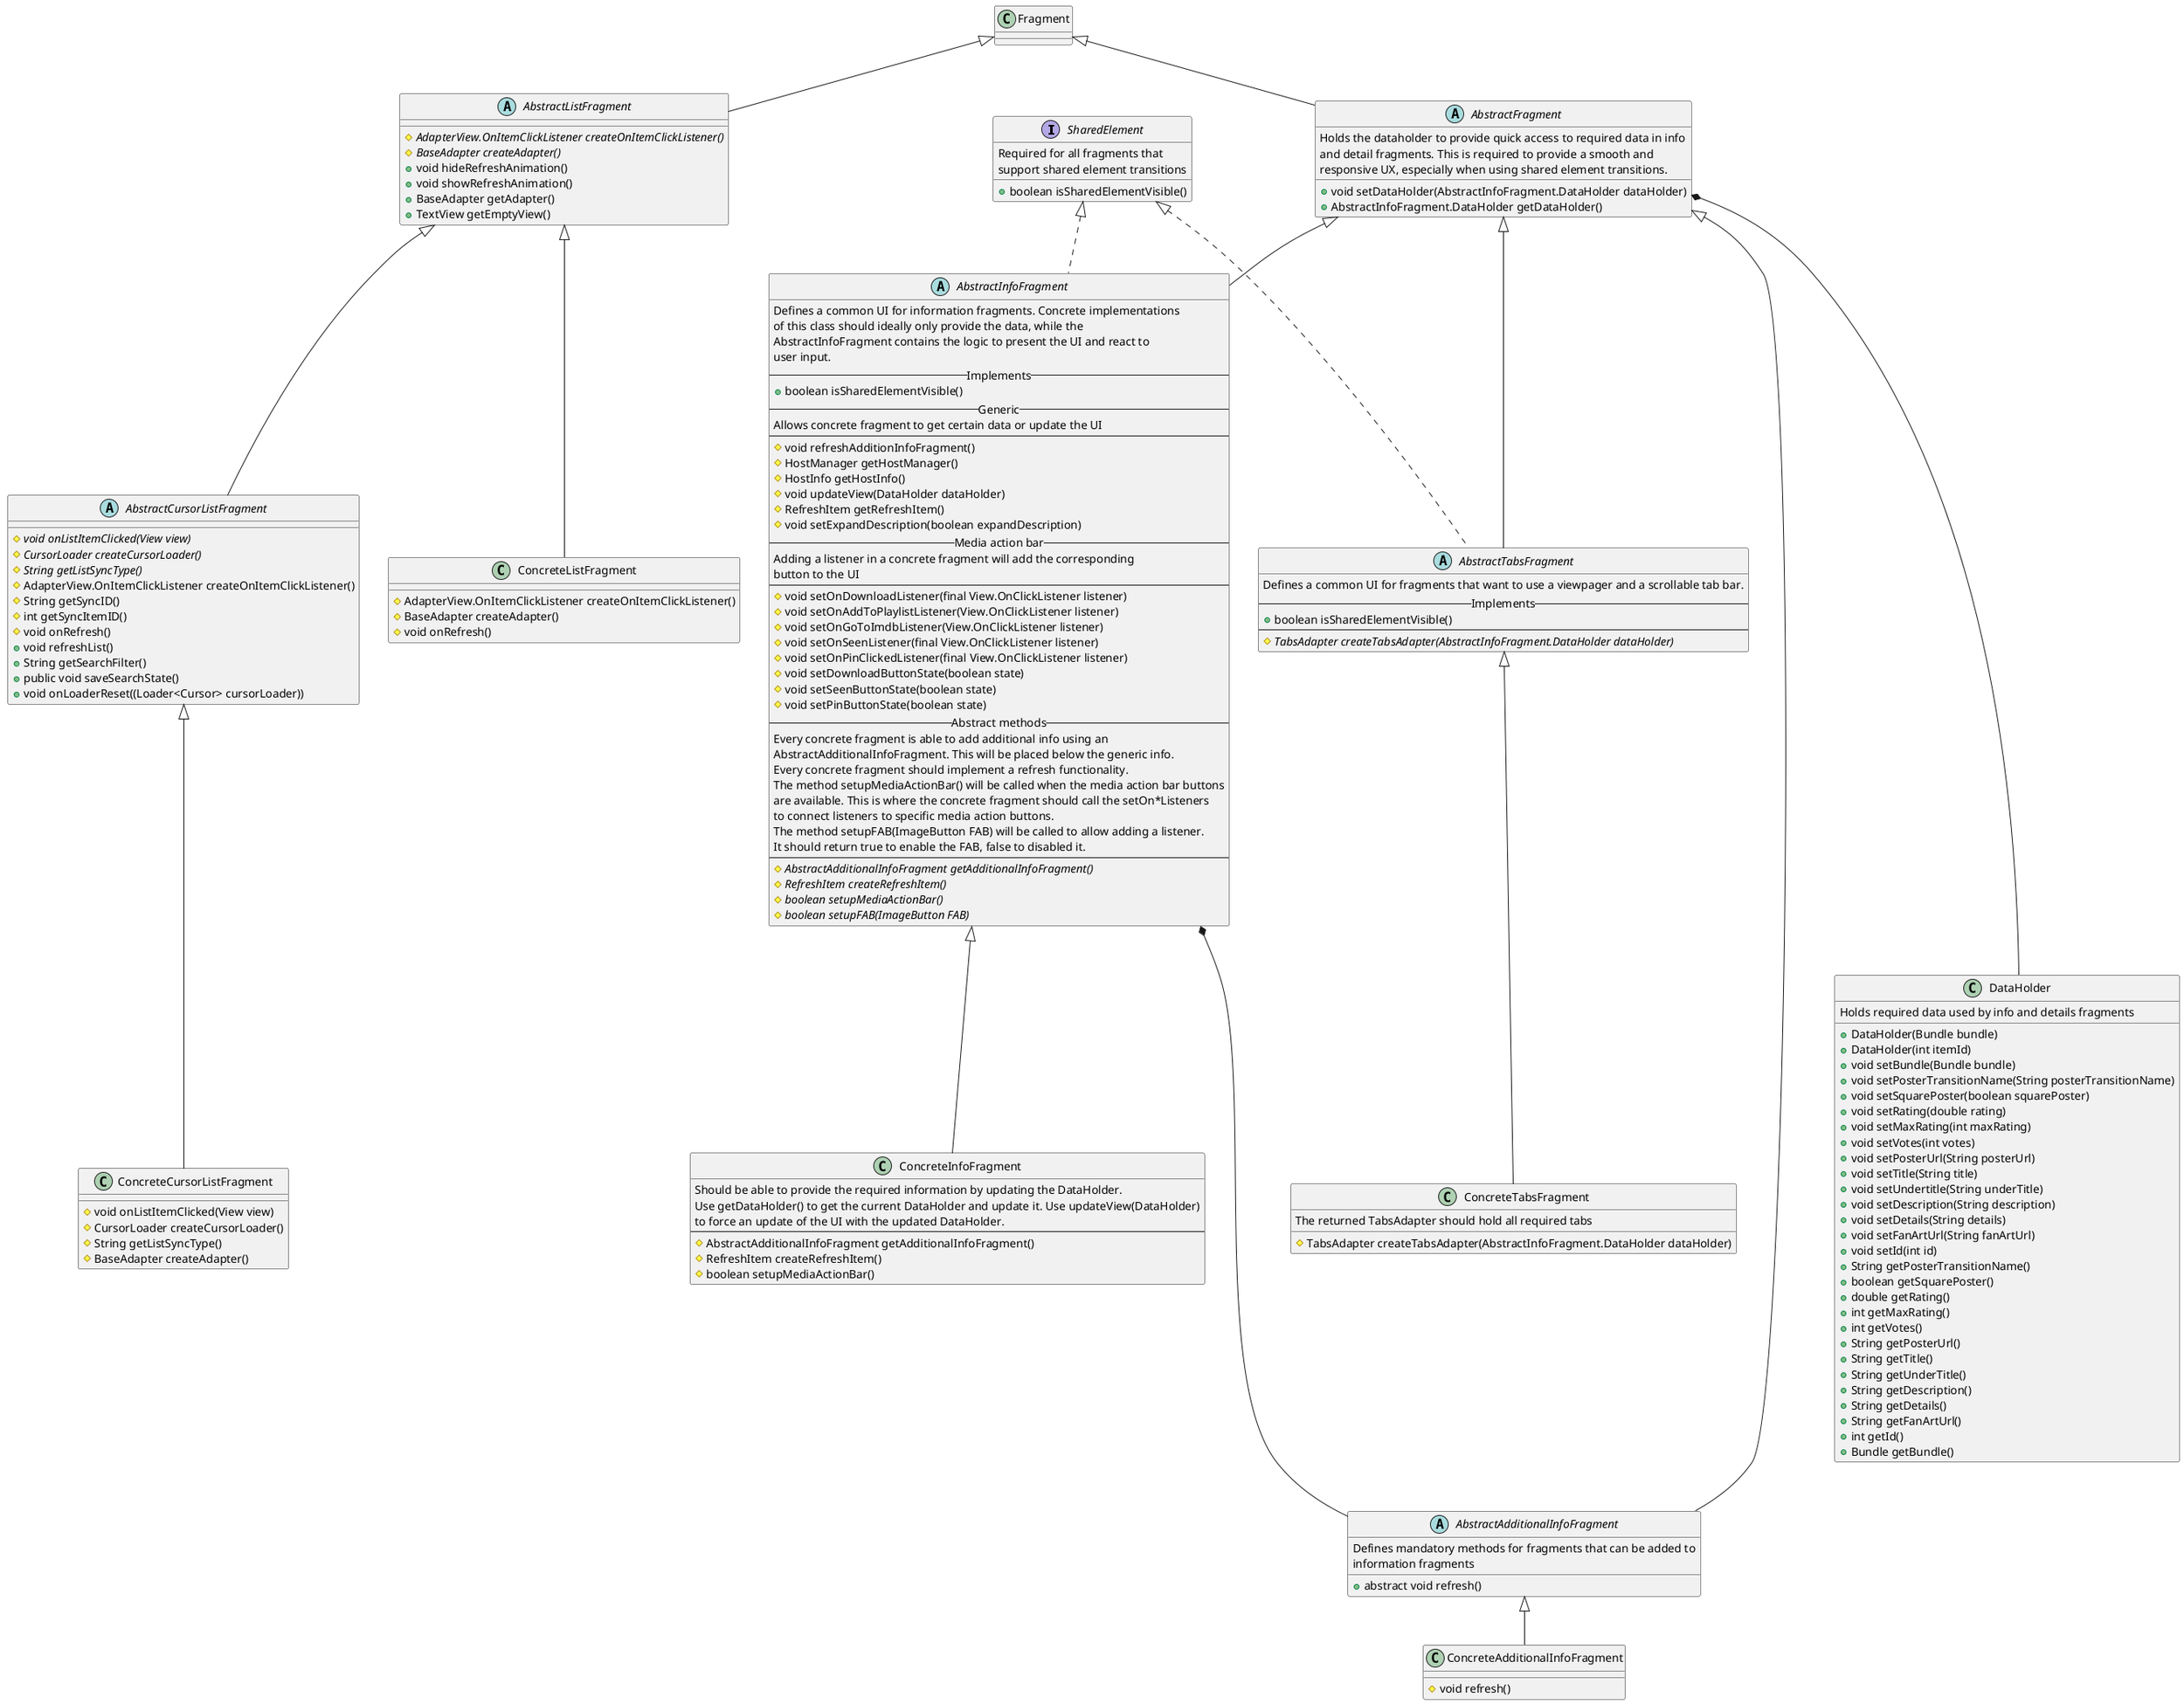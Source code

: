 @startuml

interface SharedElement {
Required for all fragments that
support shared element transitions
+ boolean isSharedElementVisible()
}

class DataHolder {
Holds required data used by info and details fragments
+ DataHolder(Bundle bundle)
+ DataHolder(int itemId)
+ void setBundle(Bundle bundle)
+ void setPosterTransitionName(String posterTransitionName)
+ void setSquarePoster(boolean squarePoster)
+ void setRating(double rating)
+ void setMaxRating(int maxRating)
+ void setVotes(int votes)
+ void setPosterUrl(String posterUrl)
+ void setTitle(String title)
+ void setUndertitle(String underTitle)
+ void setDescription(String description)
+ void setDetails(String details)
+ void setFanArtUrl(String fanArtUrl)
+ void setId(int id)
+ String getPosterTransitionName()
+ boolean getSquarePoster()
+ double getRating()
+ int getMaxRating()
+ int getVotes()
+ String getPosterUrl()
+ String getTitle()
+ String getUnderTitle()
+ String getDescription()
+ String getDetails()
+ String getFanArtUrl()
+ int getId()
+ Bundle getBundle()
}

abstract class AbstractFragment {
Holds the dataholder to provide quick access to required data in info
and detail fragments. This is required to provide a smooth and
responsive UX, especially when using shared element transitions.
+ void setDataHolder(AbstractInfoFragment.DataHolder dataHolder)
+ AbstractInfoFragment.DataHolder getDataHolder()
}

abstract class AbstractAdditionalInfoFragment {
Defines mandatory methods for fragments that can be added to
information fragments
+ abstract void refresh()
}

abstract class AbstractInfoFragment {
Defines a common UI for information fragments. Concrete implementations
of this class should ideally only provide the data, while the
AbstractInfoFragment contains the logic to present the UI and react to
user input.
-- Implements --
+ boolean isSharedElementVisible()
-- Generic --
Allows concrete fragment to get certain data or update the UI
--
# void refreshAdditionInfoFragment()
# HostManager getHostManager()
# HostInfo getHostInfo()
# void updateView(DataHolder dataHolder)
# RefreshItem getRefreshItem()
# void setExpandDescription(boolean expandDescription)
-- Media action bar  --
Adding a listener in a concrete fragment will add the corresponding
button to the UI
--
# void setOnDownloadListener(final View.OnClickListener listener)
# void setOnAddToPlaylistListener(View.OnClickListener listener)
# void setOnGoToImdbListener(View.OnClickListener listener)
# void setOnSeenListener(final View.OnClickListener listener)
# void setOnPinClickedListener(final View.OnClickListener listener)
# void setDownloadButtonState(boolean state)
# void setSeenButtonState(boolean state)
# void setPinButtonState(boolean state)
-- Abstract methods --
Every concrete fragment is able to add additional info using an
AbstractAdditionalInfoFragment. This will be placed below the generic info.
Every concrete fragment should implement a refresh functionality.
The method setupMediaActionBar() will be called when the media action bar buttons
are available. This is where the concrete fragment should call the setOn*Listeners
to connect listeners to specific media action buttons.
The method setupFAB(ImageButton FAB) will be called to allow adding a listener.
It should return true to enable the FAB, false to disabled it.
--
# {abstract} AbstractAdditionalInfoFragment getAdditionalInfoFragment()
# {abstract} RefreshItem createRefreshItem()
# {abstract} boolean setupMediaActionBar()
# {abstract} boolean setupFAB(ImageButton FAB)
}

abstract class AbstractTabsFragment {
Defines a common UI for fragments that want to use a viewpager and a scrollable tab bar.
-- Implements --
+ boolean isSharedElementVisible()
--
# {abstract} TabsAdapter createTabsAdapter(AbstractInfoFragment.DataHolder dataHolder)
}

class ConcreteTabsFragment {
The returned TabsAdapter should hold all required tabs
# TabsAdapter createTabsAdapter(AbstractInfoFragment.DataHolder dataHolder)
}

class ConcreteInfoFragment {
Should be able to provide the required information by updating the DataHolder.
Use getDataHolder() to get the current DataHolder and update it. Use updateView(DataHolder)
to force an update of the UI with the updated DataHolder.
--
# AbstractAdditionalInfoFragment getAdditionalInfoFragment()
# RefreshItem createRefreshItem()
# boolean setupMediaActionBar()
}

class ConcreteAdditionalInfoFragment {
    # void refresh()
}

abstract class AbstractListFragment {
    # {abstract} AdapterView.OnItemClickListener createOnItemClickListener()
	# {abstract} BaseAdapter createAdapter()
	+ void hideRefreshAnimation()
	+ void showRefreshAnimation()
	+ BaseAdapter getAdapter()
	+ TextView getEmptyView()
}

abstract class AbstractCursorListFragment {
    # {abstract} void onListItemClicked(View view)
	# {abstract} CursorLoader createCursorLoader()
	# {abstract} String getListSyncType()
    # AdapterView.OnItemClickListener createOnItemClickListener()
    # String getSyncID()
	# int getSyncItemID()
    # void onRefresh()
    + void refreshList()
    + String getSearchFilter()
    + public void saveSearchState()
    + void onLoaderReset((Loader<Cursor> cursorLoader))
}

class ConcreteCursorListFragment {
    # void onListItemClicked(View view)
	# CursorLoader createCursorLoader()
	# String getListSyncType()
	# BaseAdapter createAdapter()
}

class ConcreteListFragment {
    # AdapterView.OnItemClickListener createOnItemClickListener()
	# BaseAdapter createAdapter()
	# void onRefresh()
}

Fragment <|-- AbstractFragment
AbstractFragment <|-- AbstractAdditionalInfoFragment
AbstractFragment *--- DataHolder
AbstractFragment <|-- AbstractTabsFragment
AbstractFragment <|-- AbstractInfoFragment
SharedElement <|.. AbstractInfoFragment
SharedElement <|.. AbstractTabsFragment
AbstractTabsFragment <|-- ConcreteTabsFragment
AbstractInfoFragment <|-- ConcreteInfoFragment
AbstractAdditionalInfoFragment <|-- ConcreteAdditionalInfoFragment

Fragment <|-- AbstractListFragment
AbstractListFragment <|-- AbstractCursorListFragment
AbstractCursorListFragment <|-- ConcreteCursorListFragment
AbstractListFragment <|-- ConcreteListFragment

AbstractInfoFragment *--- AbstractAdditionalInfoFragment

@enduml